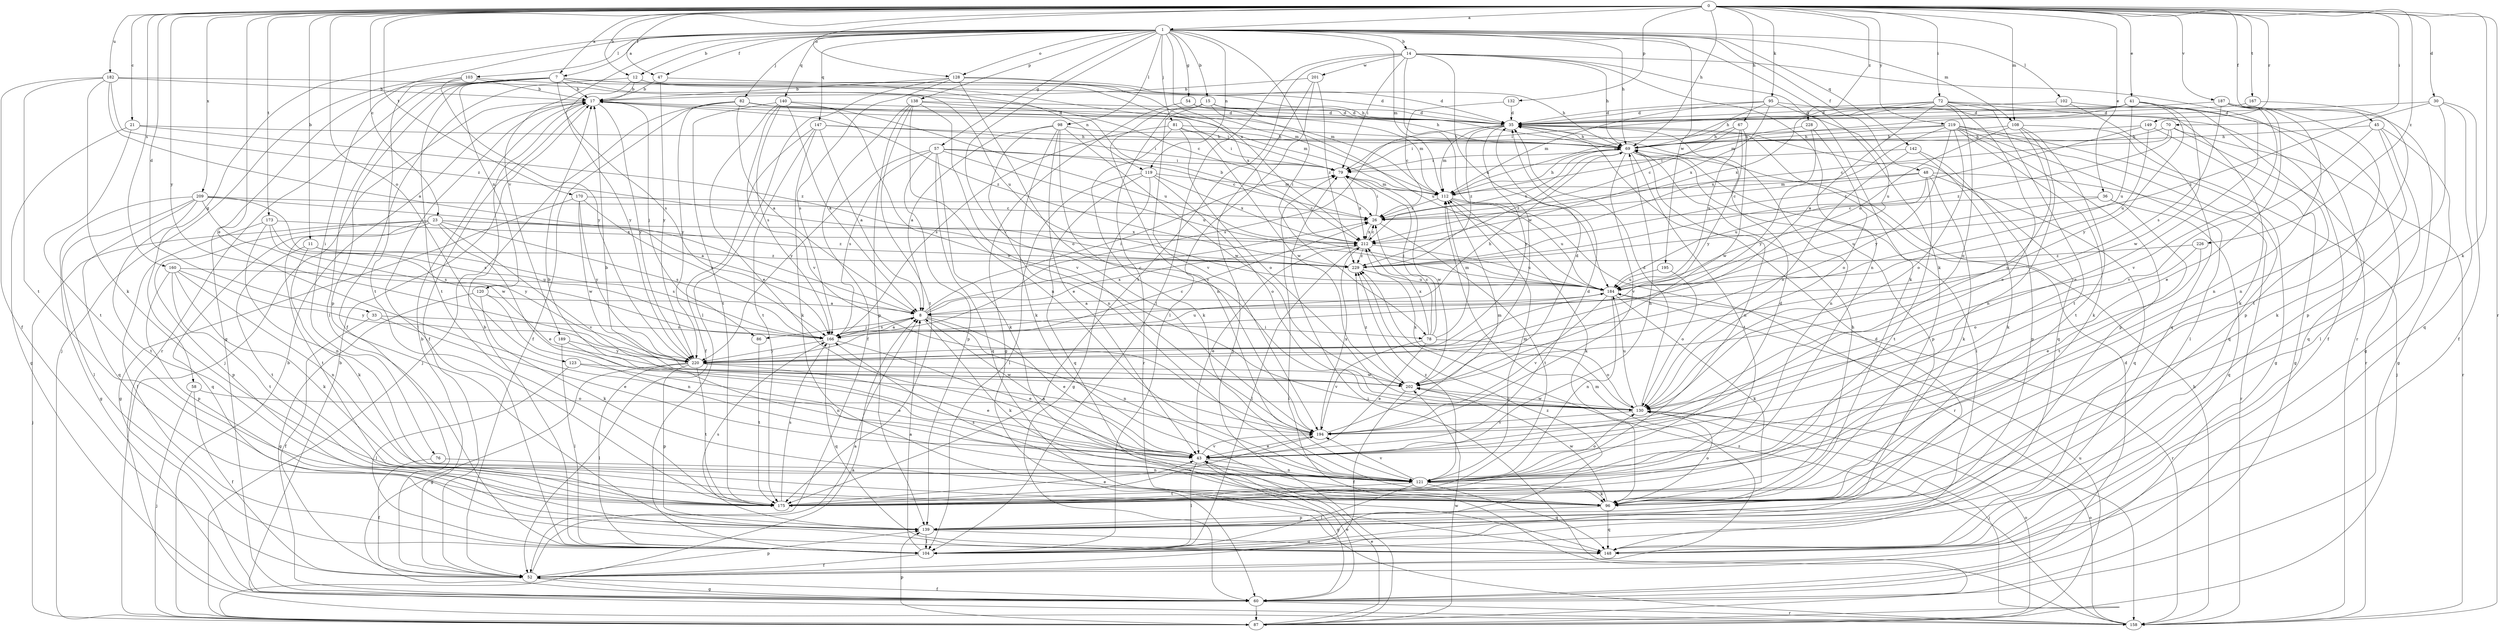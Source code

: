 strict digraph  {
0;
1;
7;
8;
11;
12;
14;
15;
17;
21;
23;
26;
30;
33;
35;
36;
41;
43;
45;
47;
48;
52;
54;
57;
58;
60;
67;
69;
70;
72;
76;
78;
79;
81;
82;
86;
87;
95;
96;
98;
102;
103;
104;
108;
112;
119;
120;
121;
123;
128;
130;
132;
138;
139;
140;
142;
147;
148;
149;
158;
160;
166;
167;
170;
173;
175;
182;
184;
187;
189;
194;
195;
201;
202;
209;
212;
219;
220;
226;
228;
229;
0 -> 1  [label=a];
0 -> 7  [label=a];
0 -> 11  [label=b];
0 -> 12  [label=b];
0 -> 21  [label=c];
0 -> 23  [label=c];
0 -> 30  [label=d];
0 -> 33  [label=d];
0 -> 36  [label=e];
0 -> 41  [label=e];
0 -> 43  [label=e];
0 -> 45  [label=f];
0 -> 47  [label=f];
0 -> 67  [label=h];
0 -> 69  [label=h];
0 -> 70  [label=i];
0 -> 72  [label=i];
0 -> 95  [label=k];
0 -> 96  [label=k];
0 -> 108  [label=m];
0 -> 123  [label=o];
0 -> 128  [label=o];
0 -> 132  [label=p];
0 -> 149  [label=r];
0 -> 158  [label=r];
0 -> 160  [label=s];
0 -> 167  [label=t];
0 -> 170  [label=t];
0 -> 173  [label=t];
0 -> 182  [label=u];
0 -> 187  [label=v];
0 -> 209  [label=x];
0 -> 219  [label=y];
0 -> 220  [label=y];
0 -> 226  [label=z];
0 -> 228  [label=z];
1 -> 7  [label=a];
1 -> 12  [label=b];
1 -> 14  [label=b];
1 -> 15  [label=b];
1 -> 47  [label=f];
1 -> 48  [label=f];
1 -> 54  [label=g];
1 -> 57  [label=g];
1 -> 58  [label=g];
1 -> 69  [label=h];
1 -> 76  [label=i];
1 -> 78  [label=i];
1 -> 81  [label=j];
1 -> 82  [label=j];
1 -> 96  [label=k];
1 -> 98  [label=l];
1 -> 102  [label=l];
1 -> 103  [label=l];
1 -> 108  [label=m];
1 -> 112  [label=m];
1 -> 119  [label=n];
1 -> 128  [label=o];
1 -> 138  [label=p];
1 -> 140  [label=q];
1 -> 142  [label=q];
1 -> 147  [label=q];
1 -> 189  [label=v];
1 -> 194  [label=v];
1 -> 195  [label=w];
1 -> 212  [label=x];
7 -> 17  [label=b];
7 -> 35  [label=d];
7 -> 60  [label=g];
7 -> 104  [label=l];
7 -> 119  [label=n];
7 -> 120  [label=n];
7 -> 139  [label=p];
7 -> 158  [label=r];
7 -> 166  [label=s];
7 -> 175  [label=t];
7 -> 184  [label=u];
8 -> 26  [label=c];
8 -> 43  [label=e];
8 -> 78  [label=i];
8 -> 79  [label=i];
8 -> 86  [label=j];
8 -> 96  [label=k];
8 -> 121  [label=n];
8 -> 166  [label=s];
8 -> 212  [label=x];
11 -> 96  [label=k];
11 -> 166  [label=s];
11 -> 175  [label=t];
11 -> 229  [label=z];
12 -> 17  [label=b];
12 -> 52  [label=f];
12 -> 112  [label=m];
12 -> 212  [label=x];
12 -> 220  [label=y];
14 -> 69  [label=h];
14 -> 79  [label=i];
14 -> 96  [label=k];
14 -> 104  [label=l];
14 -> 121  [label=n];
14 -> 158  [label=r];
14 -> 175  [label=t];
14 -> 184  [label=u];
14 -> 201  [label=w];
14 -> 202  [label=w];
15 -> 35  [label=d];
15 -> 69  [label=h];
15 -> 121  [label=n];
15 -> 158  [label=r];
15 -> 184  [label=u];
15 -> 194  [label=v];
17 -> 35  [label=d];
17 -> 52  [label=f];
17 -> 86  [label=j];
17 -> 87  [label=j];
17 -> 104  [label=l];
17 -> 220  [label=y];
17 -> 229  [label=z];
21 -> 60  [label=g];
21 -> 69  [label=h];
21 -> 175  [label=t];
21 -> 229  [label=z];
23 -> 43  [label=e];
23 -> 87  [label=j];
23 -> 139  [label=p];
23 -> 148  [label=q];
23 -> 166  [label=s];
23 -> 175  [label=t];
23 -> 194  [label=v];
23 -> 212  [label=x];
23 -> 229  [label=z];
26 -> 79  [label=i];
26 -> 175  [label=t];
26 -> 212  [label=x];
30 -> 35  [label=d];
30 -> 52  [label=f];
30 -> 139  [label=p];
30 -> 148  [label=q];
30 -> 229  [label=z];
33 -> 43  [label=e];
33 -> 52  [label=f];
33 -> 166  [label=s];
35 -> 69  [label=h];
35 -> 112  [label=m];
35 -> 121  [label=n];
35 -> 148  [label=q];
35 -> 166  [label=s];
35 -> 220  [label=y];
35 -> 229  [label=z];
36 -> 26  [label=c];
36 -> 148  [label=q];
36 -> 175  [label=t];
36 -> 184  [label=u];
41 -> 35  [label=d];
41 -> 43  [label=e];
41 -> 79  [label=i];
41 -> 112  [label=m];
41 -> 184  [label=u];
41 -> 202  [label=w];
41 -> 220  [label=y];
43 -> 17  [label=b];
43 -> 35  [label=d];
43 -> 60  [label=g];
43 -> 69  [label=h];
43 -> 104  [label=l];
43 -> 121  [label=n];
43 -> 194  [label=v];
45 -> 60  [label=g];
45 -> 69  [label=h];
45 -> 96  [label=k];
45 -> 104  [label=l];
45 -> 194  [label=v];
47 -> 17  [label=b];
47 -> 35  [label=d];
47 -> 220  [label=y];
48 -> 26  [label=c];
48 -> 96  [label=k];
48 -> 112  [label=m];
48 -> 148  [label=q];
48 -> 158  [label=r];
48 -> 175  [label=t];
48 -> 184  [label=u];
52 -> 8  [label=a];
52 -> 17  [label=b];
52 -> 60  [label=g];
52 -> 112  [label=m];
52 -> 139  [label=p];
54 -> 35  [label=d];
54 -> 60  [label=g];
54 -> 112  [label=m];
57 -> 26  [label=c];
57 -> 79  [label=i];
57 -> 96  [label=k];
57 -> 139  [label=p];
57 -> 148  [label=q];
57 -> 166  [label=s];
57 -> 184  [label=u];
57 -> 220  [label=y];
58 -> 52  [label=f];
58 -> 87  [label=j];
58 -> 130  [label=o];
60 -> 35  [label=d];
60 -> 43  [label=e];
60 -> 52  [label=f];
60 -> 87  [label=j];
60 -> 158  [label=r];
67 -> 26  [label=c];
67 -> 69  [label=h];
67 -> 184  [label=u];
67 -> 202  [label=w];
67 -> 220  [label=y];
69 -> 79  [label=i];
69 -> 104  [label=l];
69 -> 121  [label=n];
69 -> 139  [label=p];
69 -> 175  [label=t];
69 -> 194  [label=v];
69 -> 212  [label=x];
69 -> 229  [label=z];
70 -> 26  [label=c];
70 -> 69  [label=h];
70 -> 148  [label=q];
70 -> 158  [label=r];
70 -> 229  [label=z];
72 -> 8  [label=a];
72 -> 35  [label=d];
72 -> 43  [label=e];
72 -> 96  [label=k];
72 -> 112  [label=m];
72 -> 130  [label=o];
72 -> 139  [label=p];
72 -> 175  [label=t];
72 -> 212  [label=x];
76 -> 52  [label=f];
76 -> 121  [label=n];
78 -> 26  [label=c];
78 -> 43  [label=e];
78 -> 79  [label=i];
78 -> 112  [label=m];
78 -> 130  [label=o];
78 -> 194  [label=v];
78 -> 212  [label=x];
79 -> 112  [label=m];
79 -> 202  [label=w];
79 -> 212  [label=x];
81 -> 69  [label=h];
81 -> 79  [label=i];
81 -> 96  [label=k];
81 -> 130  [label=o];
81 -> 166  [label=s];
81 -> 202  [label=w];
82 -> 8  [label=a];
82 -> 35  [label=d];
82 -> 52  [label=f];
82 -> 79  [label=i];
82 -> 87  [label=j];
82 -> 130  [label=o];
82 -> 220  [label=y];
86 -> 175  [label=t];
87 -> 8  [label=a];
87 -> 17  [label=b];
87 -> 43  [label=e];
87 -> 79  [label=i];
87 -> 130  [label=o];
87 -> 139  [label=p];
87 -> 184  [label=u];
87 -> 202  [label=w];
95 -> 35  [label=d];
95 -> 52  [label=f];
95 -> 69  [label=h];
95 -> 112  [label=m];
95 -> 184  [label=u];
95 -> 212  [label=x];
96 -> 69  [label=h];
96 -> 130  [label=o];
96 -> 139  [label=p];
96 -> 148  [label=q];
96 -> 166  [label=s];
96 -> 202  [label=w];
98 -> 8  [label=a];
98 -> 43  [label=e];
98 -> 69  [label=h];
98 -> 96  [label=k];
98 -> 121  [label=n];
98 -> 194  [label=v];
98 -> 202  [label=w];
102 -> 35  [label=d];
102 -> 148  [label=q];
102 -> 158  [label=r];
103 -> 17  [label=b];
103 -> 69  [label=h];
103 -> 87  [label=j];
103 -> 175  [label=t];
103 -> 220  [label=y];
104 -> 8  [label=a];
104 -> 17  [label=b];
104 -> 35  [label=d];
104 -> 52  [label=f];
104 -> 229  [label=z];
108 -> 69  [label=h];
108 -> 87  [label=j];
108 -> 121  [label=n];
108 -> 130  [label=o];
108 -> 175  [label=t];
108 -> 184  [label=u];
112 -> 26  [label=c];
112 -> 69  [label=h];
112 -> 96  [label=k];
112 -> 158  [label=r];
112 -> 184  [label=u];
119 -> 60  [label=g];
119 -> 104  [label=l];
119 -> 112  [label=m];
119 -> 130  [label=o];
119 -> 148  [label=q];
119 -> 212  [label=x];
120 -> 8  [label=a];
120 -> 60  [label=g];
120 -> 96  [label=k];
120 -> 121  [label=n];
121 -> 8  [label=a];
121 -> 35  [label=d];
121 -> 96  [label=k];
121 -> 104  [label=l];
121 -> 112  [label=m];
121 -> 130  [label=o];
121 -> 148  [label=q];
121 -> 175  [label=t];
121 -> 194  [label=v];
121 -> 229  [label=z];
123 -> 43  [label=e];
123 -> 104  [label=l];
123 -> 202  [label=w];
128 -> 17  [label=b];
128 -> 69  [label=h];
128 -> 104  [label=l];
128 -> 112  [label=m];
128 -> 130  [label=o];
128 -> 166  [label=s];
130 -> 35  [label=d];
130 -> 87  [label=j];
130 -> 184  [label=u];
130 -> 194  [label=v];
130 -> 202  [label=w];
130 -> 212  [label=x];
132 -> 26  [label=c];
132 -> 35  [label=d];
138 -> 35  [label=d];
138 -> 52  [label=f];
138 -> 112  [label=m];
138 -> 121  [label=n];
138 -> 139  [label=p];
138 -> 175  [label=t];
138 -> 194  [label=v];
139 -> 104  [label=l];
139 -> 148  [label=q];
139 -> 166  [label=s];
140 -> 8  [label=a];
140 -> 35  [label=d];
140 -> 43  [label=e];
140 -> 166  [label=s];
140 -> 175  [label=t];
140 -> 184  [label=u];
140 -> 194  [label=v];
142 -> 79  [label=i];
142 -> 96  [label=k];
142 -> 130  [label=o];
142 -> 139  [label=p];
147 -> 8  [label=a];
147 -> 52  [label=f];
147 -> 69  [label=h];
147 -> 79  [label=i];
147 -> 96  [label=k];
147 -> 175  [label=t];
149 -> 60  [label=g];
149 -> 69  [label=h];
149 -> 184  [label=u];
149 -> 229  [label=z];
158 -> 17  [label=b];
158 -> 69  [label=h];
158 -> 79  [label=i];
158 -> 130  [label=o];
158 -> 229  [label=z];
160 -> 96  [label=k];
160 -> 121  [label=n];
160 -> 139  [label=p];
160 -> 175  [label=t];
160 -> 184  [label=u];
160 -> 220  [label=y];
166 -> 8  [label=a];
166 -> 43  [label=e];
166 -> 69  [label=h];
166 -> 148  [label=q];
166 -> 184  [label=u];
166 -> 220  [label=y];
167 -> 35  [label=d];
167 -> 121  [label=n];
170 -> 26  [label=c];
170 -> 60  [label=g];
170 -> 166  [label=s];
170 -> 202  [label=w];
170 -> 220  [label=y];
173 -> 104  [label=l];
173 -> 121  [label=n];
173 -> 166  [label=s];
173 -> 212  [label=x];
173 -> 220  [label=y];
175 -> 43  [label=e];
175 -> 166  [label=s];
175 -> 194  [label=v];
182 -> 8  [label=a];
182 -> 17  [label=b];
182 -> 26  [label=c];
182 -> 52  [label=f];
182 -> 96  [label=k];
182 -> 175  [label=t];
182 -> 229  [label=z];
184 -> 8  [label=a];
184 -> 96  [label=k];
184 -> 121  [label=n];
184 -> 158  [label=r];
184 -> 194  [label=v];
187 -> 35  [label=d];
187 -> 43  [label=e];
187 -> 60  [label=g];
187 -> 121  [label=n];
187 -> 166  [label=s];
187 -> 175  [label=t];
187 -> 194  [label=v];
189 -> 104  [label=l];
189 -> 121  [label=n];
189 -> 220  [label=y];
194 -> 17  [label=b];
194 -> 43  [label=e];
194 -> 112  [label=m];
194 -> 212  [label=x];
195 -> 130  [label=o];
195 -> 184  [label=u];
201 -> 17  [label=b];
201 -> 87  [label=j];
201 -> 104  [label=l];
201 -> 229  [label=z];
202 -> 35  [label=d];
202 -> 52  [label=f];
202 -> 130  [label=o];
202 -> 229  [label=z];
209 -> 8  [label=a];
209 -> 26  [label=c];
209 -> 60  [label=g];
209 -> 104  [label=l];
209 -> 148  [label=q];
209 -> 166  [label=s];
209 -> 175  [label=t];
209 -> 202  [label=w];
212 -> 17  [label=b];
212 -> 26  [label=c];
212 -> 43  [label=e];
212 -> 104  [label=l];
212 -> 184  [label=u];
212 -> 229  [label=z];
219 -> 60  [label=g];
219 -> 69  [label=h];
219 -> 79  [label=i];
219 -> 96  [label=k];
219 -> 104  [label=l];
219 -> 130  [label=o];
219 -> 139  [label=p];
219 -> 148  [label=q];
219 -> 212  [label=x];
219 -> 220  [label=y];
220 -> 26  [label=c];
220 -> 43  [label=e];
220 -> 60  [label=g];
220 -> 104  [label=l];
220 -> 139  [label=p];
220 -> 175  [label=t];
220 -> 202  [label=w];
226 -> 43  [label=e];
226 -> 130  [label=o];
226 -> 229  [label=z];
228 -> 69  [label=h];
228 -> 130  [label=o];
228 -> 220  [label=y];
229 -> 184  [label=u];
}
